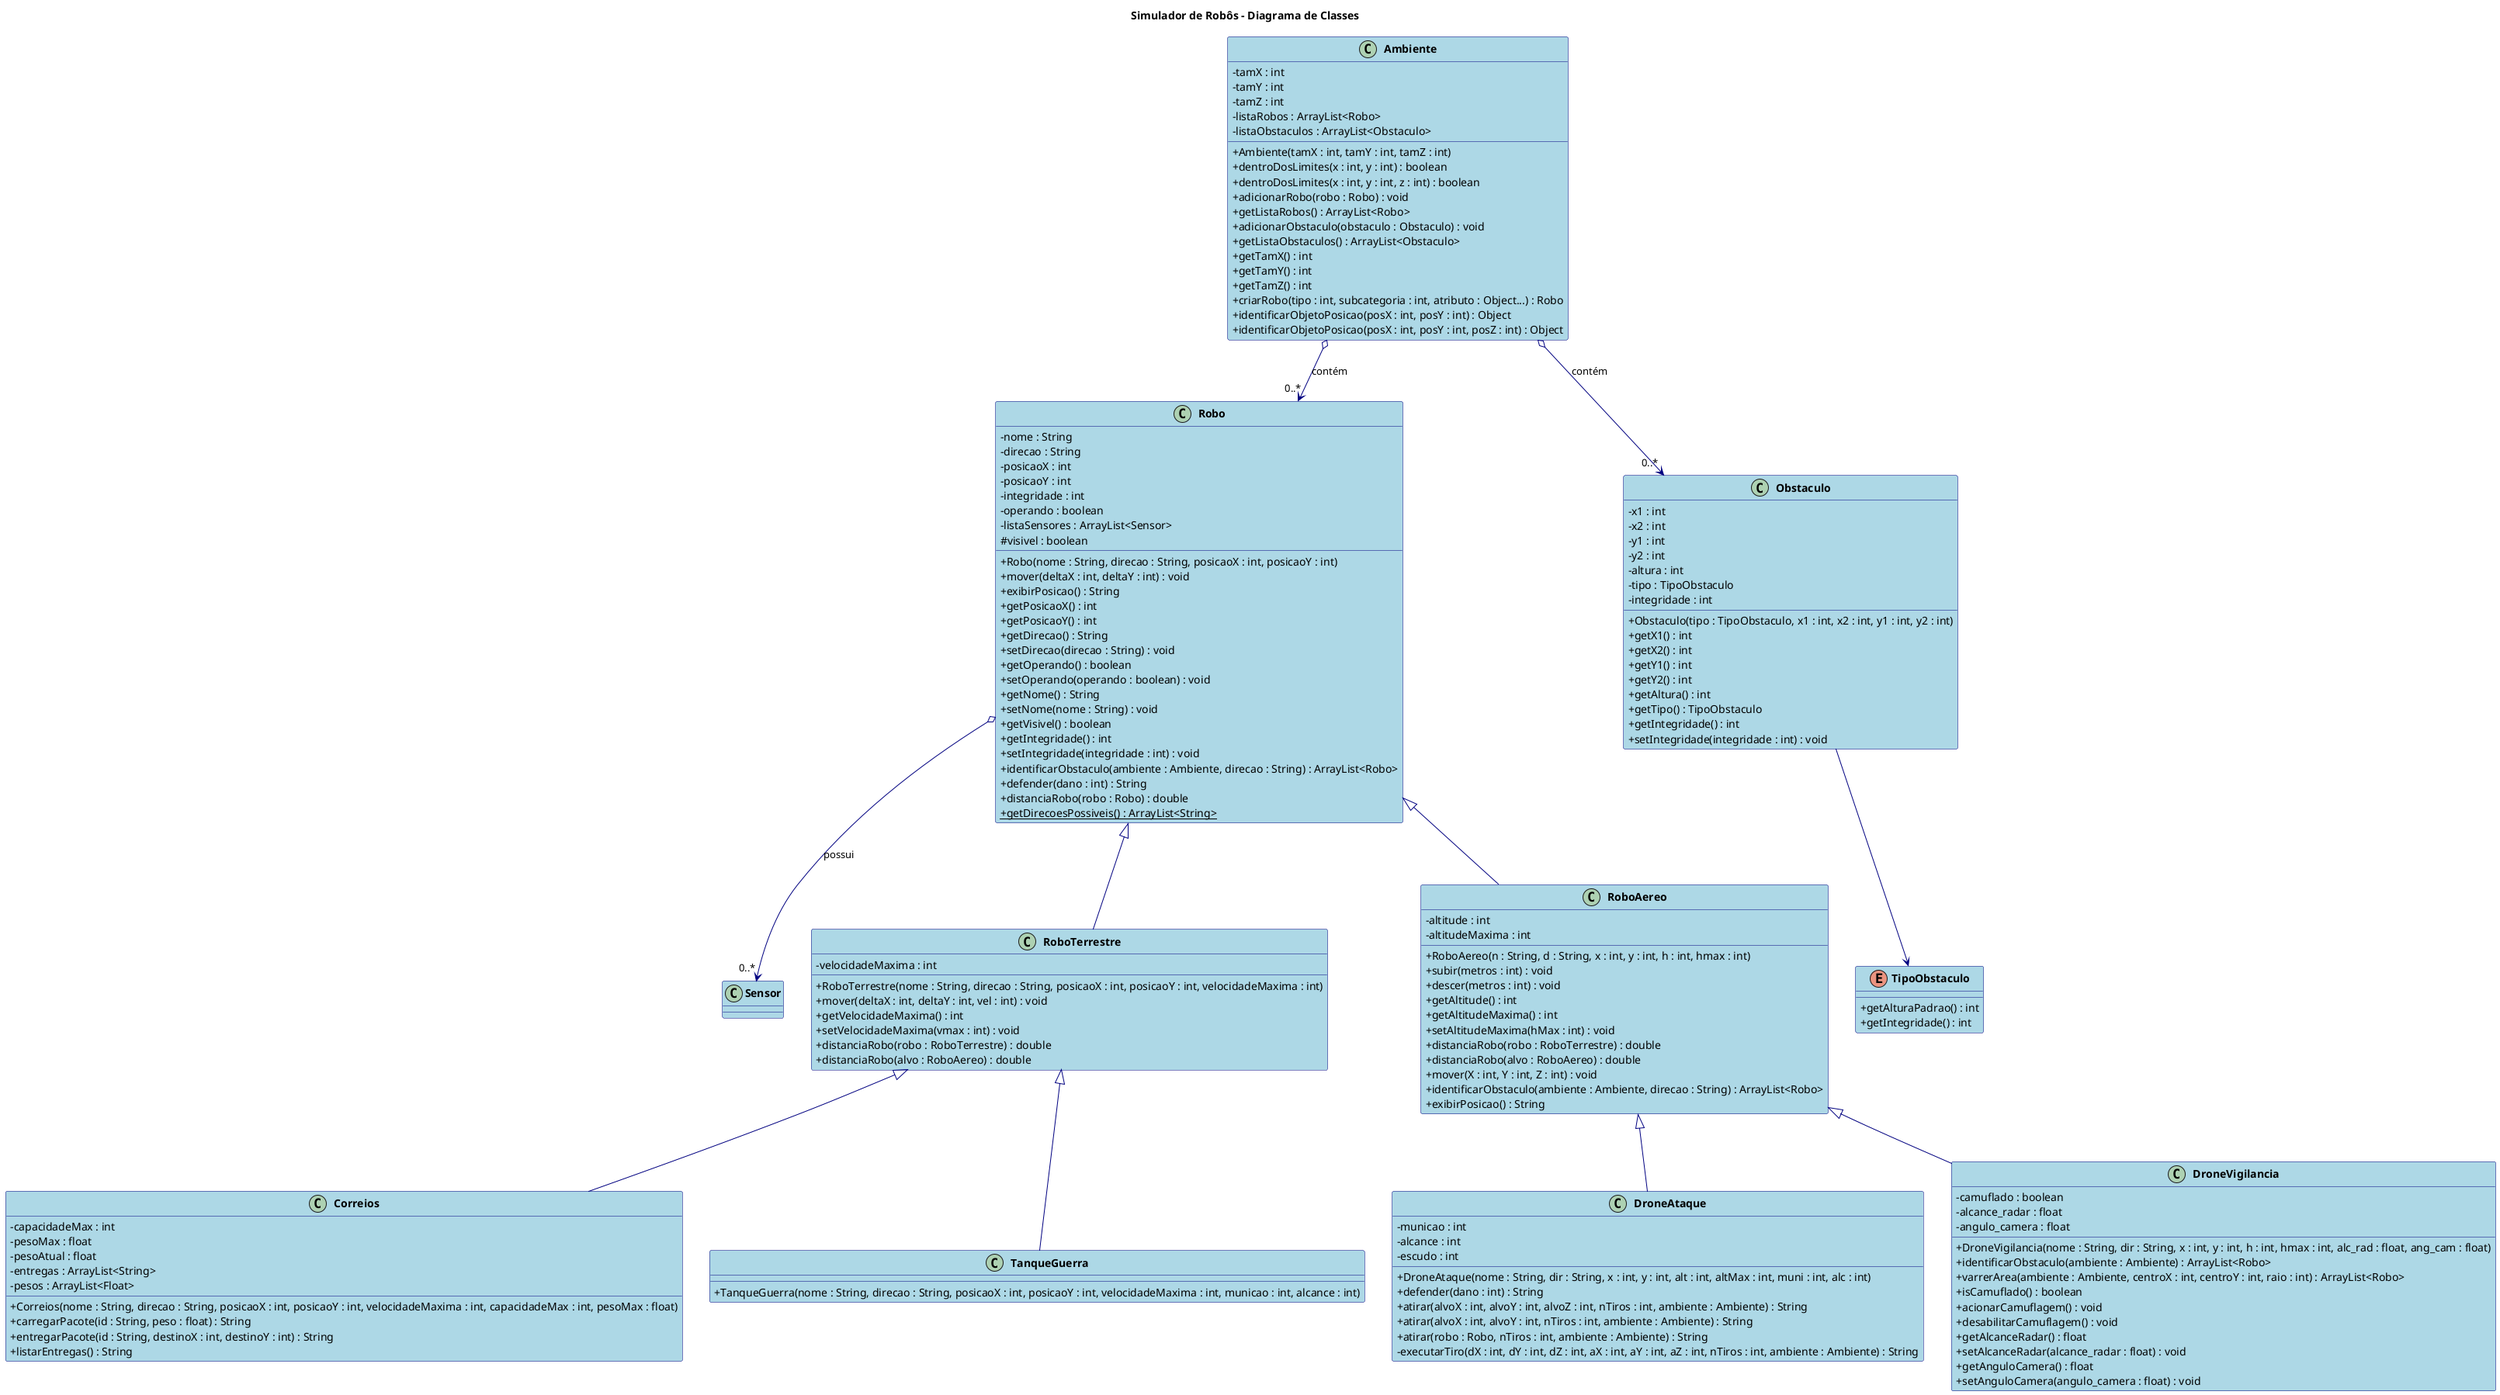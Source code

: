 @startuml Simulador de Robôs

' Definição do título do diagrama
title Simulador de Robôs - Diagrama de Classes

' Configurações de estilo para melhorar a visualização
skinparam classAttributeIconSize 0
skinparam classFontStyle bold
skinparam classBackgroundColor LightBlue
skinparam classArrowColor Navy
skinparam classBorderColor Navy

' Enumeração TipoObstaculo (implícita no seu código)
enum TipoObstaculo {
  + getAlturaPadrao() : int
  + getIntegridade() : int
}

' Classe Sensor (implícita no seu código)
class Sensor {
}

' Classe principal Robo
class Robo {
  - nome : String
  - direcao : String
  - posicaoX : int
  - posicaoY : int
  - integridade : int
  - operando : boolean
  - listaSensores : ArrayList<Sensor>
  # visivel : boolean
  + Robo(nome : String, direcao : String, posicaoX : int, posicaoY : int)
  + mover(deltaX : int, deltaY : int) : void
  + exibirPosicao() : String
  + getPosicaoX() : int
  + getPosicaoY() : int
  + getDirecao() : String
  + setDirecao(direcao : String) : void
  + getOperando() : boolean
  + setOperando(operando : boolean) : void
  + getNome() : String
  + setNome(nome : String) : void
  + getVisivel() : boolean
  + getIntegridade() : int
  + setIntegridade(integridade : int) : void
  + identificarObstaculo(ambiente : Ambiente, direcao : String) : ArrayList<Robo>
  + defender(dano : int) : String
  + distanciaRobo(robo : Robo) : double
  + {static} getDirecoesPossiveis() : ArrayList<String>
}

' Classe RoboTerrestre
class RoboTerrestre {
  - velocidadeMaxima : int
  + RoboTerrestre(nome : String, direcao : String, posicaoX : int, posicaoY : int, velocidadeMaxima : int)
  + mover(deltaX : int, deltaY : int, vel : int) : void
  + getVelocidadeMaxima() : int
  + setVelocidadeMaxima(vmax : int) : void
  + distanciaRobo(robo : RoboTerrestre) : double
  + distanciaRobo(alvo : RoboAereo) : double
}

' Classe RoboAereo
class RoboAereo {
  - altitude : int
  - altitudeMaxima : int
  + RoboAereo(n : String, d : String, x : int, y : int, h : int, hmax : int)
  + subir(metros : int) : void
  + descer(metros : int) : void
  + getAltitude() : int
  + getAltitudeMaxima() : int
  + setAltitudeMaxima(hMax : int) : void
  + distanciaRobo(robo : RoboTerrestre) : double
  + distanciaRobo(alvo : RoboAereo) : double
  + mover(X : int, Y : int, Z : int) : void
  + identificarObstaculo(ambiente : Ambiente, direcao : String) : ArrayList<Robo>
  + exibirPosicao() : String
}

' Classe Correios
class Correios {
  - capacidadeMax : int
  - pesoMax : float
  - pesoAtual : float
  - entregas : ArrayList<String>
  - pesos : ArrayList<Float>
  + Correios(nome : String, direcao : String, posicaoX : int, posicaoY : int, velocidadeMaxima : int, capacidadeMax : int, pesoMax : float)
  + carregarPacote(id : String, peso : float) : String
  + entregarPacote(id : String, destinoX : int, destinoY : int) : String
  + listarEntregas() : String
}

' Classe TanqueGuerra (implícita no seu código)
class TanqueGuerra {
  + TanqueGuerra(nome : String, direcao : String, posicaoX : int, posicaoY : int, velocidadeMaxima : int, municao : int, alcance : int)
}

' Classe DroneAtaque
class DroneAtaque {
  - municao : int
  - alcance : int
  - escudo : int
  + DroneAtaque(nome : String, dir : String, x : int, y : int, alt : int, altMax : int, muni : int, alc : int)
  + defender(dano : int) : String
  + atirar(alvoX : int, alvoY : int, alvoZ : int, nTiros : int, ambiente : Ambiente) : String
  + atirar(alvoX : int, alvoY : int, nTiros : int, ambiente : Ambiente) : String
  + atirar(robo : Robo, nTiros : int, ambiente : Ambiente) : String
  - executarTiro(dX : int, dY : int, dZ : int, aX : int, aY : int, aZ : int, nTiros : int, ambiente : Ambiente) : String
}

' Classe DroneVigilancia
class DroneVigilancia {
  - camuflado : boolean
  - alcance_radar : float
  - angulo_camera : float
  + DroneVigilancia(nome : String, dir : String, x : int, y : int, h : int, hmax : int, alc_rad : float, ang_cam : float)
  + identificarObstaculo(ambiente : Ambiente) : ArrayList<Robo>
  + varrerArea(ambiente : Ambiente, centroX : int, centroY : int, raio : int) : ArrayList<Robo>
  + isCamuflado() : boolean
  + acionarCamuflagem() : void
  + desabilitarCamuflagem() : void
  + getAlcanceRadar() : float
  + setAlcanceRadar(alcance_radar : float) : void
  + getAnguloCamera() : float
  + setAnguloCamera(angulo_camera : float) : void
}

' Classe Obstaculo
class Obstaculo {
  - x1 : int
  - x2 : int
  - y1 : int
  - y2 : int
  - altura : int
  - tipo : TipoObstaculo
  - integridade : int
  + Obstaculo(tipo : TipoObstaculo, x1 : int, x2 : int, y1 : int, y2 : int)
  + getX1() : int
  + getX2() : int
  + getY1() : int
  + getY2() : int
  + getAltura() : int
  + getTipo() : TipoObstaculo
  + getIntegridade() : int
  + setIntegridade(integridade : int) : void
}

' Classe Ambiente
class Ambiente {
  - tamX : int
  - tamY : int
  - tamZ : int
  - listaRobos : ArrayList<Robo>
  - listaObstaculos : ArrayList<Obstaculo>
  + Ambiente(tamX : int, tamY : int, tamZ : int)
  + dentroDosLimites(x : int, y : int) : boolean
  + dentroDosLimites(x : int, y : int, z : int) : boolean
  + adicionarRobo(robo : Robo) : void
  + getListaRobos() : ArrayList<Robo>
  + adicionarObstaculo(obstaculo : Obstaculo) : void
  + getListaObstaculos() : ArrayList<Obstaculo>
  + getTamX() : int
  + getTamY() : int
  + getTamZ() : int
  + criarRobo(tipo : int, subcategoria : int, atributo : Object...) : Robo
  + identificarObjetoPosicao(posX : int, posY : int) : Object
  + identificarObjetoPosicao(posX : int, posY : int, posZ : int) : Object
}

' Relações de herança
Robo <|-- RoboTerrestre
Robo <|-- RoboAereo
RoboTerrestre <|-- Correios
RoboTerrestre <|-- TanqueGuerra
RoboAereo <|-- DroneAtaque
RoboAereo <|-- DroneVigilancia

' Relações de associação
Obstaculo --> TipoObstaculo
Robo o--> "0..*" Sensor : possui
Ambiente o--> "0..*" Robo : contém
Ambiente o--> "0..*" Obstaculo : contém

@enduml